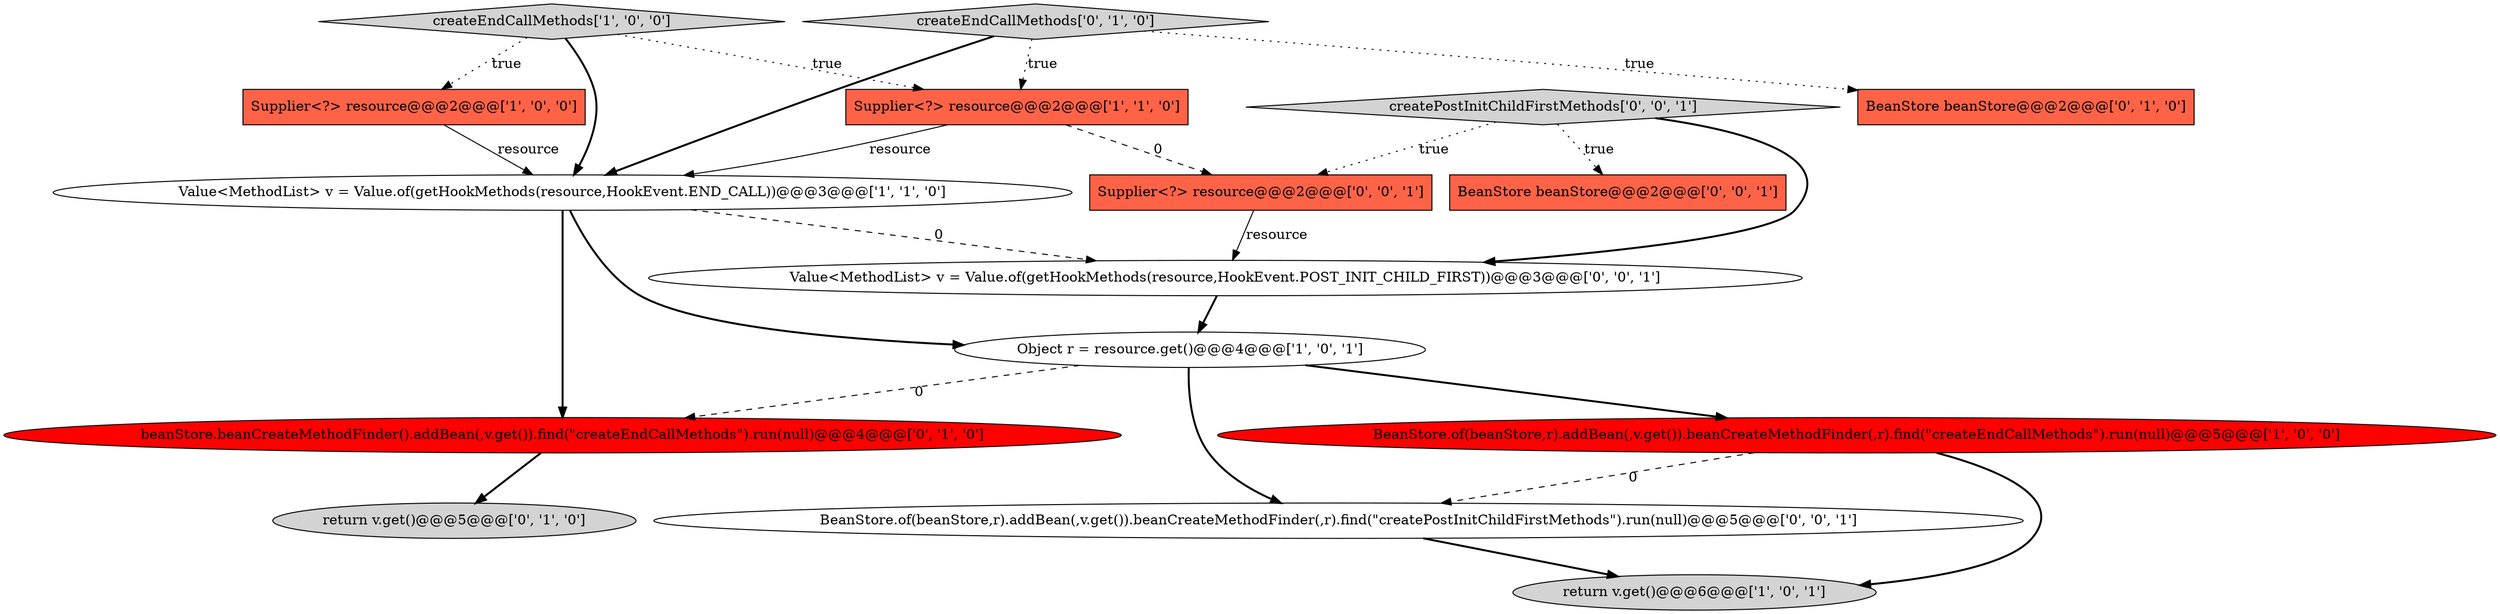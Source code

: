 digraph {
2 [style = filled, label = "Object r = resource.get()@@@4@@@['1', '0', '1']", fillcolor = white, shape = ellipse image = "AAA0AAABBB1BBB"];
9 [style = filled, label = "beanStore.beanCreateMethodFinder().addBean(,v.get()).find(\"createEndCallMethods\").run(null)@@@4@@@['0', '1', '0']", fillcolor = red, shape = ellipse image = "AAA1AAABBB2BBB"];
3 [style = filled, label = "Value<MethodList> v = Value.of(getHookMethods(resource,HookEvent.END_CALL))@@@3@@@['1', '1', '0']", fillcolor = white, shape = ellipse image = "AAA0AAABBB1BBB"];
0 [style = filled, label = "createEndCallMethods['1', '0', '0']", fillcolor = lightgray, shape = diamond image = "AAA0AAABBB1BBB"];
14 [style = filled, label = "Supplier<?> resource@@@2@@@['0', '0', '1']", fillcolor = tomato, shape = box image = "AAA0AAABBB3BBB"];
13 [style = filled, label = "createPostInitChildFirstMethods['0', '0', '1']", fillcolor = lightgray, shape = diamond image = "AAA0AAABBB3BBB"];
6 [style = filled, label = "Supplier<?> resource@@@2@@@['1', '1', '0']", fillcolor = tomato, shape = box image = "AAA0AAABBB1BBB"];
12 [style = filled, label = "BeanStore.of(beanStore,r).addBean(,v.get()).beanCreateMethodFinder(,r).find(\"createPostInitChildFirstMethods\").run(null)@@@5@@@['0', '0', '1']", fillcolor = white, shape = ellipse image = "AAA0AAABBB3BBB"];
7 [style = filled, label = "return v.get()@@@5@@@['0', '1', '0']", fillcolor = lightgray, shape = ellipse image = "AAA0AAABBB2BBB"];
10 [style = filled, label = "createEndCallMethods['0', '1', '0']", fillcolor = lightgray, shape = diamond image = "AAA0AAABBB2BBB"];
15 [style = filled, label = "Value<MethodList> v = Value.of(getHookMethods(resource,HookEvent.POST_INIT_CHILD_FIRST))@@@3@@@['0', '0', '1']", fillcolor = white, shape = ellipse image = "AAA0AAABBB3BBB"];
11 [style = filled, label = "BeanStore beanStore@@@2@@@['0', '0', '1']", fillcolor = tomato, shape = box image = "AAA0AAABBB3BBB"];
1 [style = filled, label = "Supplier<?> resource@@@2@@@['1', '0', '0']", fillcolor = tomato, shape = box image = "AAA0AAABBB1BBB"];
5 [style = filled, label = "return v.get()@@@6@@@['1', '0', '1']", fillcolor = lightgray, shape = ellipse image = "AAA0AAABBB1BBB"];
4 [style = filled, label = "BeanStore.of(beanStore,r).addBean(,v.get()).beanCreateMethodFinder(,r).find(\"createEndCallMethods\").run(null)@@@5@@@['1', '0', '0']", fillcolor = red, shape = ellipse image = "AAA1AAABBB1BBB"];
8 [style = filled, label = "BeanStore beanStore@@@2@@@['0', '1', '0']", fillcolor = tomato, shape = box image = "AAA0AAABBB2BBB"];
0->3 [style = bold, label=""];
10->8 [style = dotted, label="true"];
15->2 [style = bold, label=""];
1->3 [style = solid, label="resource"];
10->6 [style = dotted, label="true"];
12->5 [style = bold, label=""];
14->15 [style = solid, label="resource"];
10->3 [style = bold, label=""];
6->14 [style = dashed, label="0"];
9->7 [style = bold, label=""];
0->6 [style = dotted, label="true"];
2->4 [style = bold, label=""];
2->12 [style = bold, label=""];
4->12 [style = dashed, label="0"];
3->9 [style = bold, label=""];
3->2 [style = bold, label=""];
2->9 [style = dashed, label="0"];
6->3 [style = solid, label="resource"];
3->15 [style = dashed, label="0"];
13->11 [style = dotted, label="true"];
13->15 [style = bold, label=""];
13->14 [style = dotted, label="true"];
4->5 [style = bold, label=""];
0->1 [style = dotted, label="true"];
}
